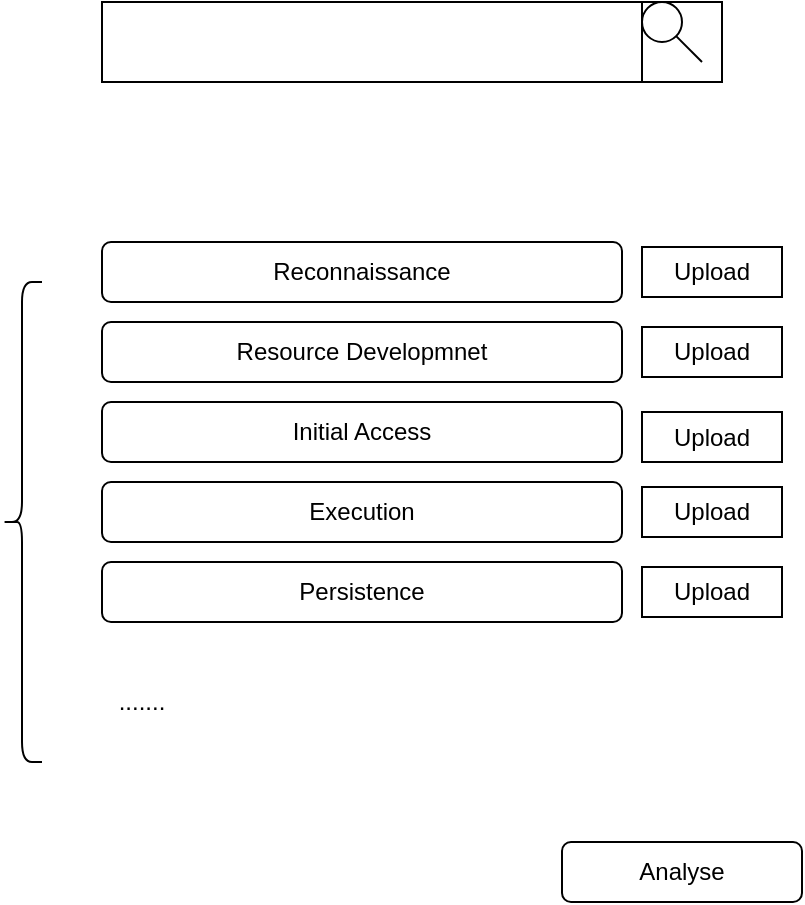 <mxfile version="13.7.3" type="device"><diagram id="0XEggN_FAovy0r2xNmTj" name="第 1 页"><mxGraphModel dx="1024" dy="592" grid="1" gridSize="10" guides="1" tooltips="1" connect="1" arrows="1" fold="1" page="1" pageScale="1" pageWidth="827" pageHeight="1169" math="0" shadow="0"><root><mxCell id="0"/><mxCell id="1" parent="0"/><mxCell id="PbOIcY8jPchXJD7ny1je-1" value="" style="rounded=0;whiteSpace=wrap;html=1;" vertex="1" parent="1"><mxGeometry x="90" y="60" width="270" height="40" as="geometry"/></mxCell><mxCell id="PbOIcY8jPchXJD7ny1je-2" value="" style="whiteSpace=wrap;html=1;aspect=fixed;" vertex="1" parent="1"><mxGeometry x="360" y="60" width="40" height="40" as="geometry"/></mxCell><mxCell id="PbOIcY8jPchXJD7ny1je-3" value="" style="ellipse;whiteSpace=wrap;html=1;aspect=fixed;" vertex="1" parent="1"><mxGeometry x="360" y="60" width="20" height="20" as="geometry"/></mxCell><mxCell id="PbOIcY8jPchXJD7ny1je-4" value="" style="endArrow=none;html=1;entryX=1;entryY=1;entryDx=0;entryDy=0;" edge="1" parent="1" target="PbOIcY8jPchXJD7ny1je-3"><mxGeometry width="50" height="50" relative="1" as="geometry"><mxPoint x="390" y="90" as="sourcePoint"/><mxPoint x="370" y="80" as="targetPoint"/></mxGeometry></mxCell><mxCell id="PbOIcY8jPchXJD7ny1je-10" style="edgeStyle=orthogonalEdgeStyle;rounded=0;orthogonalLoop=1;jettySize=auto;html=1;exitX=0.5;exitY=1;exitDx=0;exitDy=0;" edge="1" parent="1"><mxGeometry relative="1" as="geometry"><mxPoint x="170" y="400" as="sourcePoint"/><mxPoint x="170" y="400" as="targetPoint"/></mxGeometry></mxCell><mxCell id="PbOIcY8jPchXJD7ny1je-11" value="Reconnaissance" style="rounded=1;whiteSpace=wrap;html=1;" vertex="1" parent="1"><mxGeometry x="90" y="180" width="260" height="30" as="geometry"/></mxCell><mxCell id="PbOIcY8jPchXJD7ny1je-12" value="Persistence" style="rounded=1;whiteSpace=wrap;html=1;" vertex="1" parent="1"><mxGeometry x="90" y="340" width="260" height="30" as="geometry"/></mxCell><mxCell id="PbOIcY8jPchXJD7ny1je-13" value="Resource Developmnet" style="rounded=1;whiteSpace=wrap;html=1;" vertex="1" parent="1"><mxGeometry x="90" y="220" width="260" height="30" as="geometry"/></mxCell><mxCell id="PbOIcY8jPchXJD7ny1je-14" value="Initial Access" style="rounded=1;whiteSpace=wrap;html=1;" vertex="1" parent="1"><mxGeometry x="90" y="260" width="260" height="30" as="geometry"/></mxCell><mxCell id="PbOIcY8jPchXJD7ny1je-15" value="Execution" style="rounded=1;whiteSpace=wrap;html=1;" vertex="1" parent="1"><mxGeometry x="90" y="300" width="260" height="30" as="geometry"/></mxCell><mxCell id="PbOIcY8jPchXJD7ny1je-16" value="" style="shape=curlyBracket;whiteSpace=wrap;html=1;rounded=1;" vertex="1" parent="1"><mxGeometry x="40" y="200" width="20" height="240" as="geometry"/></mxCell><mxCell id="PbOIcY8jPchXJD7ny1je-17" value="......." style="text;html=1;strokeColor=none;fillColor=none;align=center;verticalAlign=middle;whiteSpace=wrap;rounded=0;" vertex="1" parent="1"><mxGeometry x="90" y="400" width="40" height="20" as="geometry"/></mxCell><mxCell id="PbOIcY8jPchXJD7ny1je-18" value="Upload" style="rounded=0;whiteSpace=wrap;html=1;" vertex="1" parent="1"><mxGeometry x="360" y="182.5" width="70" height="25" as="geometry"/></mxCell><mxCell id="PbOIcY8jPchXJD7ny1je-19" value="Upload" style="rounded=0;whiteSpace=wrap;html=1;" vertex="1" parent="1"><mxGeometry x="360" y="222.5" width="70" height="25" as="geometry"/></mxCell><mxCell id="PbOIcY8jPchXJD7ny1je-20" value="Upload" style="rounded=0;whiteSpace=wrap;html=1;" vertex="1" parent="1"><mxGeometry x="360" y="265" width="70" height="25" as="geometry"/></mxCell><mxCell id="PbOIcY8jPchXJD7ny1je-21" value="Upload" style="rounded=0;whiteSpace=wrap;html=1;" vertex="1" parent="1"><mxGeometry x="360" y="302.5" width="70" height="25" as="geometry"/></mxCell><mxCell id="PbOIcY8jPchXJD7ny1je-22" value="Upload" style="rounded=0;whiteSpace=wrap;html=1;" vertex="1" parent="1"><mxGeometry x="360" y="342.5" width="70" height="25" as="geometry"/></mxCell><mxCell id="PbOIcY8jPchXJD7ny1je-23" value="Analyse" style="rounded=1;whiteSpace=wrap;html=1;" vertex="1" parent="1"><mxGeometry x="320" y="480" width="120" height="30" as="geometry"/></mxCell></root></mxGraphModel></diagram></mxfile>